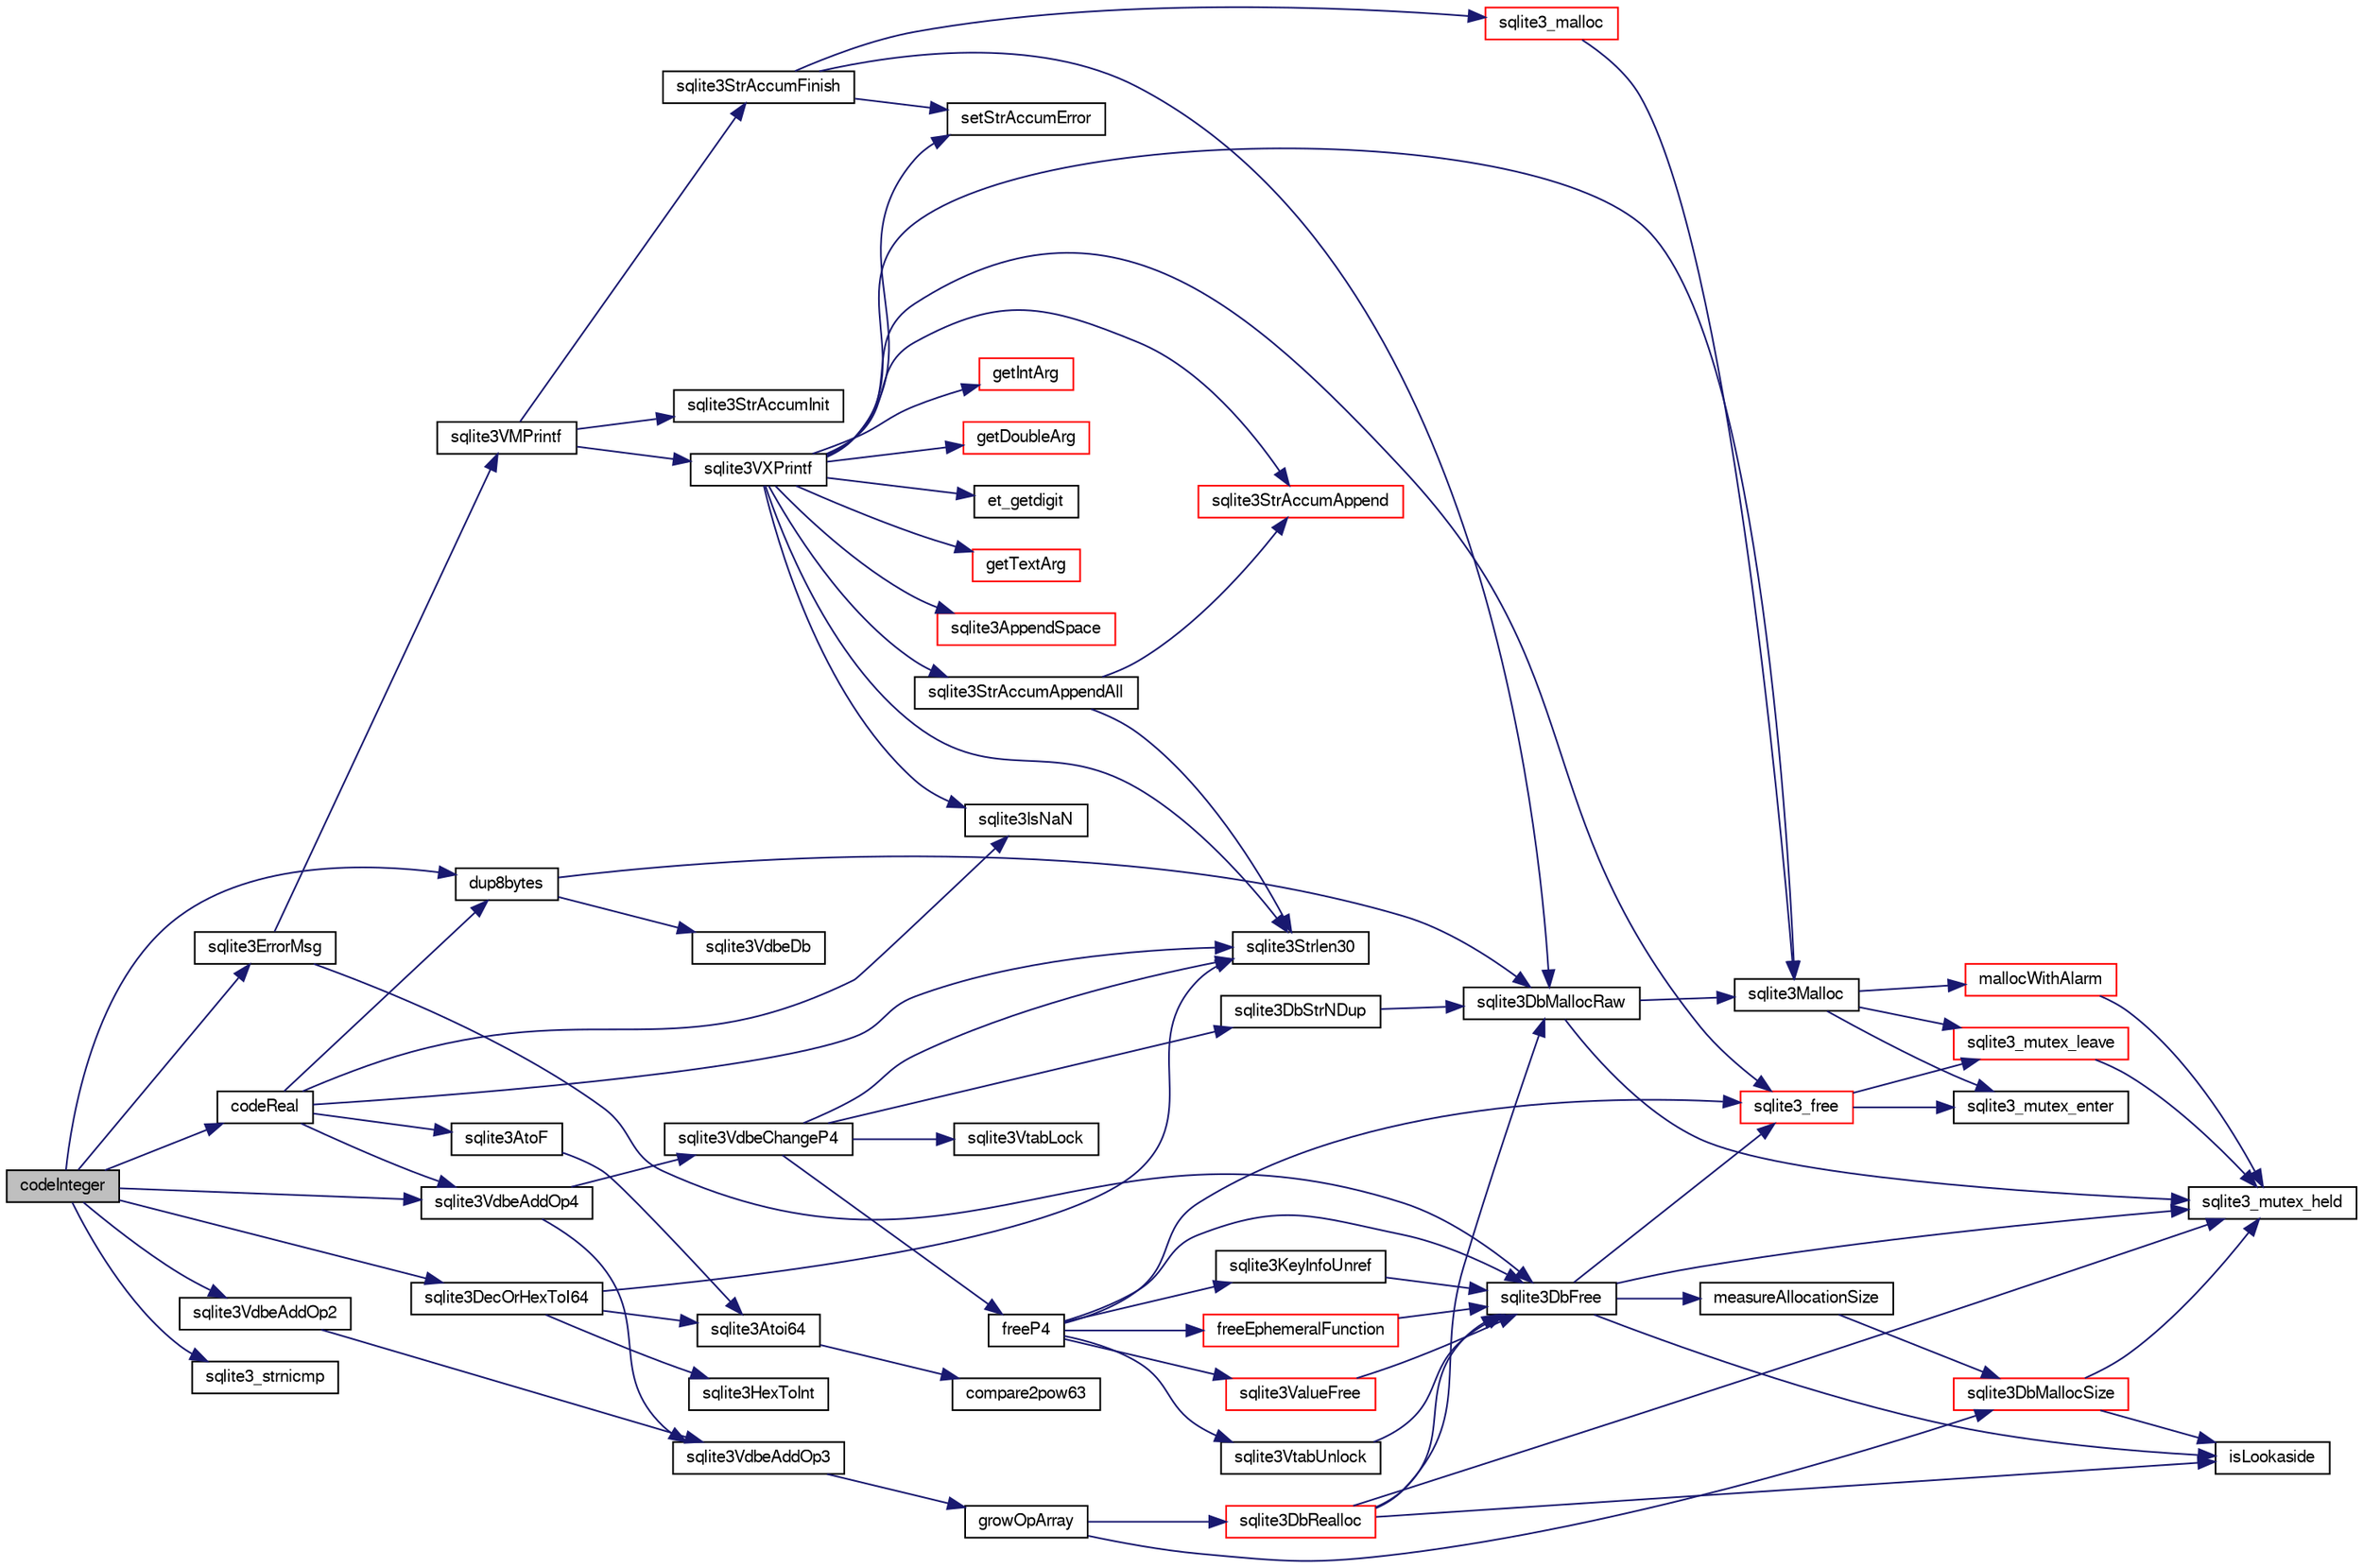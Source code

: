 digraph "codeInteger"
{
  edge [fontname="FreeSans",fontsize="10",labelfontname="FreeSans",labelfontsize="10"];
  node [fontname="FreeSans",fontsize="10",shape=record];
  rankdir="LR";
  Node53320 [label="codeInteger",height=0.2,width=0.4,color="black", fillcolor="grey75", style="filled", fontcolor="black"];
  Node53320 -> Node53321 [color="midnightblue",fontsize="10",style="solid",fontname="FreeSans"];
  Node53321 [label="sqlite3VdbeAddOp2",height=0.2,width=0.4,color="black", fillcolor="white", style="filled",URL="$sqlite3_8c.html#ae87204d7b069da19e4db0404c6deaae5"];
  Node53321 -> Node53322 [color="midnightblue",fontsize="10",style="solid",fontname="FreeSans"];
  Node53322 [label="sqlite3VdbeAddOp3",height=0.2,width=0.4,color="black", fillcolor="white", style="filled",URL="$sqlite3_8c.html#a29b4560b019211a73e1478cec7468345"];
  Node53322 -> Node53323 [color="midnightblue",fontsize="10",style="solid",fontname="FreeSans"];
  Node53323 [label="growOpArray",height=0.2,width=0.4,color="black", fillcolor="white", style="filled",URL="$sqlite3_8c.html#adb00b9ead01ffe0d757d5a6d0853ada5"];
  Node53323 -> Node53324 [color="midnightblue",fontsize="10",style="solid",fontname="FreeSans"];
  Node53324 [label="sqlite3DbRealloc",height=0.2,width=0.4,color="red", fillcolor="white", style="filled",URL="$sqlite3_8c.html#ae028f4902a9d29bcaf310ff289ee87dc"];
  Node53324 -> Node53325 [color="midnightblue",fontsize="10",style="solid",fontname="FreeSans"];
  Node53325 [label="sqlite3_mutex_held",height=0.2,width=0.4,color="black", fillcolor="white", style="filled",URL="$sqlite3_8c.html#acf77da68932b6bc163c5e68547ecc3e7"];
  Node53324 -> Node53326 [color="midnightblue",fontsize="10",style="solid",fontname="FreeSans"];
  Node53326 [label="sqlite3DbMallocRaw",height=0.2,width=0.4,color="black", fillcolor="white", style="filled",URL="$sqlite3_8c.html#abbe8be0cf7175e11ddc3e2218fad924e"];
  Node53326 -> Node53325 [color="midnightblue",fontsize="10",style="solid",fontname="FreeSans"];
  Node53326 -> Node53327 [color="midnightblue",fontsize="10",style="solid",fontname="FreeSans"];
  Node53327 [label="sqlite3Malloc",height=0.2,width=0.4,color="black", fillcolor="white", style="filled",URL="$sqlite3_8c.html#a361a2eaa846b1885f123abe46f5d8b2b"];
  Node53327 -> Node53328 [color="midnightblue",fontsize="10",style="solid",fontname="FreeSans"];
  Node53328 [label="sqlite3_mutex_enter",height=0.2,width=0.4,color="black", fillcolor="white", style="filled",URL="$sqlite3_8c.html#a1c12cde690bd89f104de5cbad12a6bf5"];
  Node53327 -> Node53329 [color="midnightblue",fontsize="10",style="solid",fontname="FreeSans"];
  Node53329 [label="mallocWithAlarm",height=0.2,width=0.4,color="red", fillcolor="white", style="filled",URL="$sqlite3_8c.html#ab070d5cf8e48ec8a6a43cf025d48598b"];
  Node53329 -> Node53325 [color="midnightblue",fontsize="10",style="solid",fontname="FreeSans"];
  Node53327 -> Node53333 [color="midnightblue",fontsize="10",style="solid",fontname="FreeSans"];
  Node53333 [label="sqlite3_mutex_leave",height=0.2,width=0.4,color="red", fillcolor="white", style="filled",URL="$sqlite3_8c.html#a5838d235601dbd3c1fa993555c6bcc93"];
  Node53333 -> Node53325 [color="midnightblue",fontsize="10",style="solid",fontname="FreeSans"];
  Node53324 -> Node53337 [color="midnightblue",fontsize="10",style="solid",fontname="FreeSans"];
  Node53337 [label="isLookaside",height=0.2,width=0.4,color="black", fillcolor="white", style="filled",URL="$sqlite3_8c.html#a770fa05ff9717b75e16f4d968a77b897"];
  Node53324 -> Node53338 [color="midnightblue",fontsize="10",style="solid",fontname="FreeSans"];
  Node53338 [label="sqlite3DbFree",height=0.2,width=0.4,color="black", fillcolor="white", style="filled",URL="$sqlite3_8c.html#ac70ab821a6607b4a1b909582dc37a069"];
  Node53338 -> Node53325 [color="midnightblue",fontsize="10",style="solid",fontname="FreeSans"];
  Node53338 -> Node53339 [color="midnightblue",fontsize="10",style="solid",fontname="FreeSans"];
  Node53339 [label="measureAllocationSize",height=0.2,width=0.4,color="black", fillcolor="white", style="filled",URL="$sqlite3_8c.html#a45731e644a22fdb756e2b6337224217a"];
  Node53339 -> Node53340 [color="midnightblue",fontsize="10",style="solid",fontname="FreeSans"];
  Node53340 [label="sqlite3DbMallocSize",height=0.2,width=0.4,color="red", fillcolor="white", style="filled",URL="$sqlite3_8c.html#aa397e5a8a03495203a0767abf0a71f86"];
  Node53340 -> Node53325 [color="midnightblue",fontsize="10",style="solid",fontname="FreeSans"];
  Node53340 -> Node53337 [color="midnightblue",fontsize="10",style="solid",fontname="FreeSans"];
  Node53338 -> Node53337 [color="midnightblue",fontsize="10",style="solid",fontname="FreeSans"];
  Node53338 -> Node53341 [color="midnightblue",fontsize="10",style="solid",fontname="FreeSans"];
  Node53341 [label="sqlite3_free",height=0.2,width=0.4,color="red", fillcolor="white", style="filled",URL="$sqlite3_8c.html#a6552349e36a8a691af5487999ab09519"];
  Node53341 -> Node53328 [color="midnightblue",fontsize="10",style="solid",fontname="FreeSans"];
  Node53341 -> Node53333 [color="midnightblue",fontsize="10",style="solid",fontname="FreeSans"];
  Node53323 -> Node53340 [color="midnightblue",fontsize="10",style="solid",fontname="FreeSans"];
  Node53320 -> Node53606 [color="midnightblue",fontsize="10",style="solid",fontname="FreeSans"];
  Node53606 [label="sqlite3DecOrHexToI64",height=0.2,width=0.4,color="black", fillcolor="white", style="filled",URL="$sqlite3_8c.html#a10bcb051eb14e5a26b3f50aa3dfb0170"];
  Node53606 -> Node53607 [color="midnightblue",fontsize="10",style="solid",fontname="FreeSans"];
  Node53607 [label="sqlite3HexToInt",height=0.2,width=0.4,color="black", fillcolor="white", style="filled",URL="$sqlite3_8c.html#ae3802c77b18399c03c8c9f973ff47239"];
  Node53606 -> Node53381 [color="midnightblue",fontsize="10",style="solid",fontname="FreeSans"];
  Node53381 [label="sqlite3Atoi64",height=0.2,width=0.4,color="black", fillcolor="white", style="filled",URL="$sqlite3_8c.html#a5b13083911b3dc0a0b54f43acc686a39"];
  Node53381 -> Node53382 [color="midnightblue",fontsize="10",style="solid",fontname="FreeSans"];
  Node53382 [label="compare2pow63",height=0.2,width=0.4,color="black", fillcolor="white", style="filled",URL="$sqlite3_8c.html#adcbebdd3f570175519922276b83132e0"];
  Node53606 -> Node53388 [color="midnightblue",fontsize="10",style="solid",fontname="FreeSans"];
  Node53388 [label="sqlite3Strlen30",height=0.2,width=0.4,color="black", fillcolor="white", style="filled",URL="$sqlite3_8c.html#a3dcd80ba41f1a308193dee74857b62a7"];
  Node53320 -> Node53608 [color="midnightblue",fontsize="10",style="solid",fontname="FreeSans"];
  Node53608 [label="dup8bytes",height=0.2,width=0.4,color="black", fillcolor="white", style="filled",URL="$sqlite3_8c.html#aa8a28a87183e14ed0537d56c51fd2dee"];
  Node53608 -> Node53326 [color="midnightblue",fontsize="10",style="solid",fontname="FreeSans"];
  Node53608 -> Node53609 [color="midnightblue",fontsize="10",style="solid",fontname="FreeSans"];
  Node53609 [label="sqlite3VdbeDb",height=0.2,width=0.4,color="black", fillcolor="white", style="filled",URL="$sqlite3_8c.html#a6cb1b36e2823fc3eff25dc162f71f28b"];
  Node53320 -> Node53610 [color="midnightblue",fontsize="10",style="solid",fontname="FreeSans"];
  Node53610 [label="sqlite3VdbeAddOp4",height=0.2,width=0.4,color="black", fillcolor="white", style="filled",URL="$sqlite3_8c.html#a739d7a47b1c11779283b7797ea7e1d4d"];
  Node53610 -> Node53322 [color="midnightblue",fontsize="10",style="solid",fontname="FreeSans"];
  Node53610 -> Node53611 [color="midnightblue",fontsize="10",style="solid",fontname="FreeSans"];
  Node53611 [label="sqlite3VdbeChangeP4",height=0.2,width=0.4,color="black", fillcolor="white", style="filled",URL="$sqlite3_8c.html#add0d891a062d044a0c7e6fc072702830"];
  Node53611 -> Node53612 [color="midnightblue",fontsize="10",style="solid",fontname="FreeSans"];
  Node53612 [label="freeP4",height=0.2,width=0.4,color="black", fillcolor="white", style="filled",URL="$sqlite3_8c.html#aa1ec8debef2a9be5fe36a3082fd3e0f9"];
  Node53612 -> Node53338 [color="midnightblue",fontsize="10",style="solid",fontname="FreeSans"];
  Node53612 -> Node53613 [color="midnightblue",fontsize="10",style="solid",fontname="FreeSans"];
  Node53613 [label="sqlite3KeyInfoUnref",height=0.2,width=0.4,color="black", fillcolor="white", style="filled",URL="$sqlite3_8c.html#ac94cc1874ab0865db1dbbefd3886ba4a"];
  Node53613 -> Node53338 [color="midnightblue",fontsize="10",style="solid",fontname="FreeSans"];
  Node53612 -> Node53341 [color="midnightblue",fontsize="10",style="solid",fontname="FreeSans"];
  Node53612 -> Node53614 [color="midnightblue",fontsize="10",style="solid",fontname="FreeSans"];
  Node53614 [label="freeEphemeralFunction",height=0.2,width=0.4,color="red", fillcolor="white", style="filled",URL="$sqlite3_8c.html#ace0a45aad803937290f5495906773bc4"];
  Node53614 -> Node53338 [color="midnightblue",fontsize="10",style="solid",fontname="FreeSans"];
  Node53612 -> Node53616 [color="midnightblue",fontsize="10",style="solid",fontname="FreeSans"];
  Node53616 [label="sqlite3ValueFree",height=0.2,width=0.4,color="red", fillcolor="white", style="filled",URL="$sqlite3_8c.html#afeed84c3f344a833d15c7209265dc520"];
  Node53616 -> Node53338 [color="midnightblue",fontsize="10",style="solid",fontname="FreeSans"];
  Node53612 -> Node53617 [color="midnightblue",fontsize="10",style="solid",fontname="FreeSans"];
  Node53617 [label="sqlite3VtabUnlock",height=0.2,width=0.4,color="black", fillcolor="white", style="filled",URL="$sqlite3_8c.html#a8b3341682c7724d767ebc8288b9063b4"];
  Node53617 -> Node53338 [color="midnightblue",fontsize="10",style="solid",fontname="FreeSans"];
  Node53611 -> Node53618 [color="midnightblue",fontsize="10",style="solid",fontname="FreeSans"];
  Node53618 [label="sqlite3VtabLock",height=0.2,width=0.4,color="black", fillcolor="white", style="filled",URL="$sqlite3_8c.html#aa2b6bcc2ba2b313da4b72e6b0d83dea6"];
  Node53611 -> Node53388 [color="midnightblue",fontsize="10",style="solid",fontname="FreeSans"];
  Node53611 -> Node53597 [color="midnightblue",fontsize="10",style="solid",fontname="FreeSans"];
  Node53597 [label="sqlite3DbStrNDup",height=0.2,width=0.4,color="black", fillcolor="white", style="filled",URL="$sqlite3_8c.html#a48e8c757f70cba60fe83ce00ad8de713"];
  Node53597 -> Node53326 [color="midnightblue",fontsize="10",style="solid",fontname="FreeSans"];
  Node53320 -> Node53619 [color="midnightblue",fontsize="10",style="solid",fontname="FreeSans"];
  Node53619 [label="sqlite3ErrorMsg",height=0.2,width=0.4,color="black", fillcolor="white", style="filled",URL="$sqlite3_8c.html#aee2798e173651adae0f9c85469f3457d"];
  Node53619 -> Node53594 [color="midnightblue",fontsize="10",style="solid",fontname="FreeSans"];
  Node53594 [label="sqlite3VMPrintf",height=0.2,width=0.4,color="black", fillcolor="white", style="filled",URL="$sqlite3_8c.html#a05535d0982ef06fbc2ee8195ebbae689"];
  Node53594 -> Node53368 [color="midnightblue",fontsize="10",style="solid",fontname="FreeSans"];
  Node53368 [label="sqlite3StrAccumInit",height=0.2,width=0.4,color="black", fillcolor="white", style="filled",URL="$sqlite3_8c.html#aabf95e113b9d54d519cd15a56215f560"];
  Node53594 -> Node53369 [color="midnightblue",fontsize="10",style="solid",fontname="FreeSans"];
  Node53369 [label="sqlite3VXPrintf",height=0.2,width=0.4,color="black", fillcolor="white", style="filled",URL="$sqlite3_8c.html#a63c25806c9bd4a2b76f9a0eb232c6bde"];
  Node53369 -> Node53370 [color="midnightblue",fontsize="10",style="solid",fontname="FreeSans"];
  Node53370 [label="sqlite3StrAccumAppend",height=0.2,width=0.4,color="red", fillcolor="white", style="filled",URL="$sqlite3_8c.html#a56664fa33def33c5a5245b623441d5e0"];
  Node53369 -> Node53377 [color="midnightblue",fontsize="10",style="solid",fontname="FreeSans"];
  Node53377 [label="getIntArg",height=0.2,width=0.4,color="red", fillcolor="white", style="filled",URL="$sqlite3_8c.html#abff258963dbd9205fb299851a64c67be"];
  Node53369 -> Node53327 [color="midnightblue",fontsize="10",style="solid",fontname="FreeSans"];
  Node53369 -> Node53373 [color="midnightblue",fontsize="10",style="solid",fontname="FreeSans"];
  Node53373 [label="setStrAccumError",height=0.2,width=0.4,color="black", fillcolor="white", style="filled",URL="$sqlite3_8c.html#a3dc479a1fc8ba1ab8edfe51f8a0b102c"];
  Node53369 -> Node53383 [color="midnightblue",fontsize="10",style="solid",fontname="FreeSans"];
  Node53383 [label="getDoubleArg",height=0.2,width=0.4,color="red", fillcolor="white", style="filled",URL="$sqlite3_8c.html#a1cf25120072c85bd261983b24c12c3d9"];
  Node53369 -> Node53387 [color="midnightblue",fontsize="10",style="solid",fontname="FreeSans"];
  Node53387 [label="sqlite3IsNaN",height=0.2,width=0.4,color="black", fillcolor="white", style="filled",URL="$sqlite3_8c.html#aed4d78203877c3486765ccbc7feebb50"];
  Node53369 -> Node53388 [color="midnightblue",fontsize="10",style="solid",fontname="FreeSans"];
  Node53369 -> Node53389 [color="midnightblue",fontsize="10",style="solid",fontname="FreeSans"];
  Node53389 [label="et_getdigit",height=0.2,width=0.4,color="black", fillcolor="white", style="filled",URL="$sqlite3_8c.html#a40c5a308749ad07cc2397a53e081bff0"];
  Node53369 -> Node53390 [color="midnightblue",fontsize="10",style="solid",fontname="FreeSans"];
  Node53390 [label="getTextArg",height=0.2,width=0.4,color="red", fillcolor="white", style="filled",URL="$sqlite3_8c.html#afbb41850423ef20071cefaab0431e04d"];
  Node53369 -> Node53414 [color="midnightblue",fontsize="10",style="solid",fontname="FreeSans"];
  Node53414 [label="sqlite3StrAccumAppendAll",height=0.2,width=0.4,color="black", fillcolor="white", style="filled",URL="$sqlite3_8c.html#acaf8f3e4f99a3c3a4a77e9c987547289"];
  Node53414 -> Node53370 [color="midnightblue",fontsize="10",style="solid",fontname="FreeSans"];
  Node53414 -> Node53388 [color="midnightblue",fontsize="10",style="solid",fontname="FreeSans"];
  Node53369 -> Node53415 [color="midnightblue",fontsize="10",style="solid",fontname="FreeSans"];
  Node53415 [label="sqlite3AppendSpace",height=0.2,width=0.4,color="red", fillcolor="white", style="filled",URL="$sqlite3_8c.html#aefd38a5afc0020d4a93855c3ee7c63a8"];
  Node53369 -> Node53341 [color="midnightblue",fontsize="10",style="solid",fontname="FreeSans"];
  Node53594 -> Node53412 [color="midnightblue",fontsize="10",style="solid",fontname="FreeSans"];
  Node53412 [label="sqlite3StrAccumFinish",height=0.2,width=0.4,color="black", fillcolor="white", style="filled",URL="$sqlite3_8c.html#adb7f26b10ac1b847db6f000ef4c2e2ba"];
  Node53412 -> Node53326 [color="midnightblue",fontsize="10",style="solid",fontname="FreeSans"];
  Node53412 -> Node53413 [color="midnightblue",fontsize="10",style="solid",fontname="FreeSans"];
  Node53413 [label="sqlite3_malloc",height=0.2,width=0.4,color="red", fillcolor="white", style="filled",URL="$sqlite3_8c.html#ac79dba55fc32b6a840cf5a9769bce7cd"];
  Node53413 -> Node53327 [color="midnightblue",fontsize="10",style="solid",fontname="FreeSans"];
  Node53412 -> Node53373 [color="midnightblue",fontsize="10",style="solid",fontname="FreeSans"];
  Node53619 -> Node53338 [color="midnightblue",fontsize="10",style="solid",fontname="FreeSans"];
  Node53320 -> Node53542 [color="midnightblue",fontsize="10",style="solid",fontname="FreeSans"];
  Node53542 [label="sqlite3_strnicmp",height=0.2,width=0.4,color="black", fillcolor="white", style="filled",URL="$sqlite3_8c.html#a447f0d33bec85d66c5e1ea6c71e41101"];
  Node53320 -> Node53620 [color="midnightblue",fontsize="10",style="solid",fontname="FreeSans"];
  Node53620 [label="codeReal",height=0.2,width=0.4,color="black", fillcolor="white", style="filled",URL="$sqlite3_8c.html#a1f691989c09f7dfea94ec2b60c6b70bd"];
  Node53620 -> Node53386 [color="midnightblue",fontsize="10",style="solid",fontname="FreeSans"];
  Node53386 [label="sqlite3AtoF",height=0.2,width=0.4,color="black", fillcolor="white", style="filled",URL="$sqlite3_8c.html#ad2a961fc08942417d977510a1384b6d2"];
  Node53386 -> Node53381 [color="midnightblue",fontsize="10",style="solid",fontname="FreeSans"];
  Node53620 -> Node53388 [color="midnightblue",fontsize="10",style="solid",fontname="FreeSans"];
  Node53620 -> Node53387 [color="midnightblue",fontsize="10",style="solid",fontname="FreeSans"];
  Node53620 -> Node53608 [color="midnightblue",fontsize="10",style="solid",fontname="FreeSans"];
  Node53620 -> Node53610 [color="midnightblue",fontsize="10",style="solid",fontname="FreeSans"];
}
